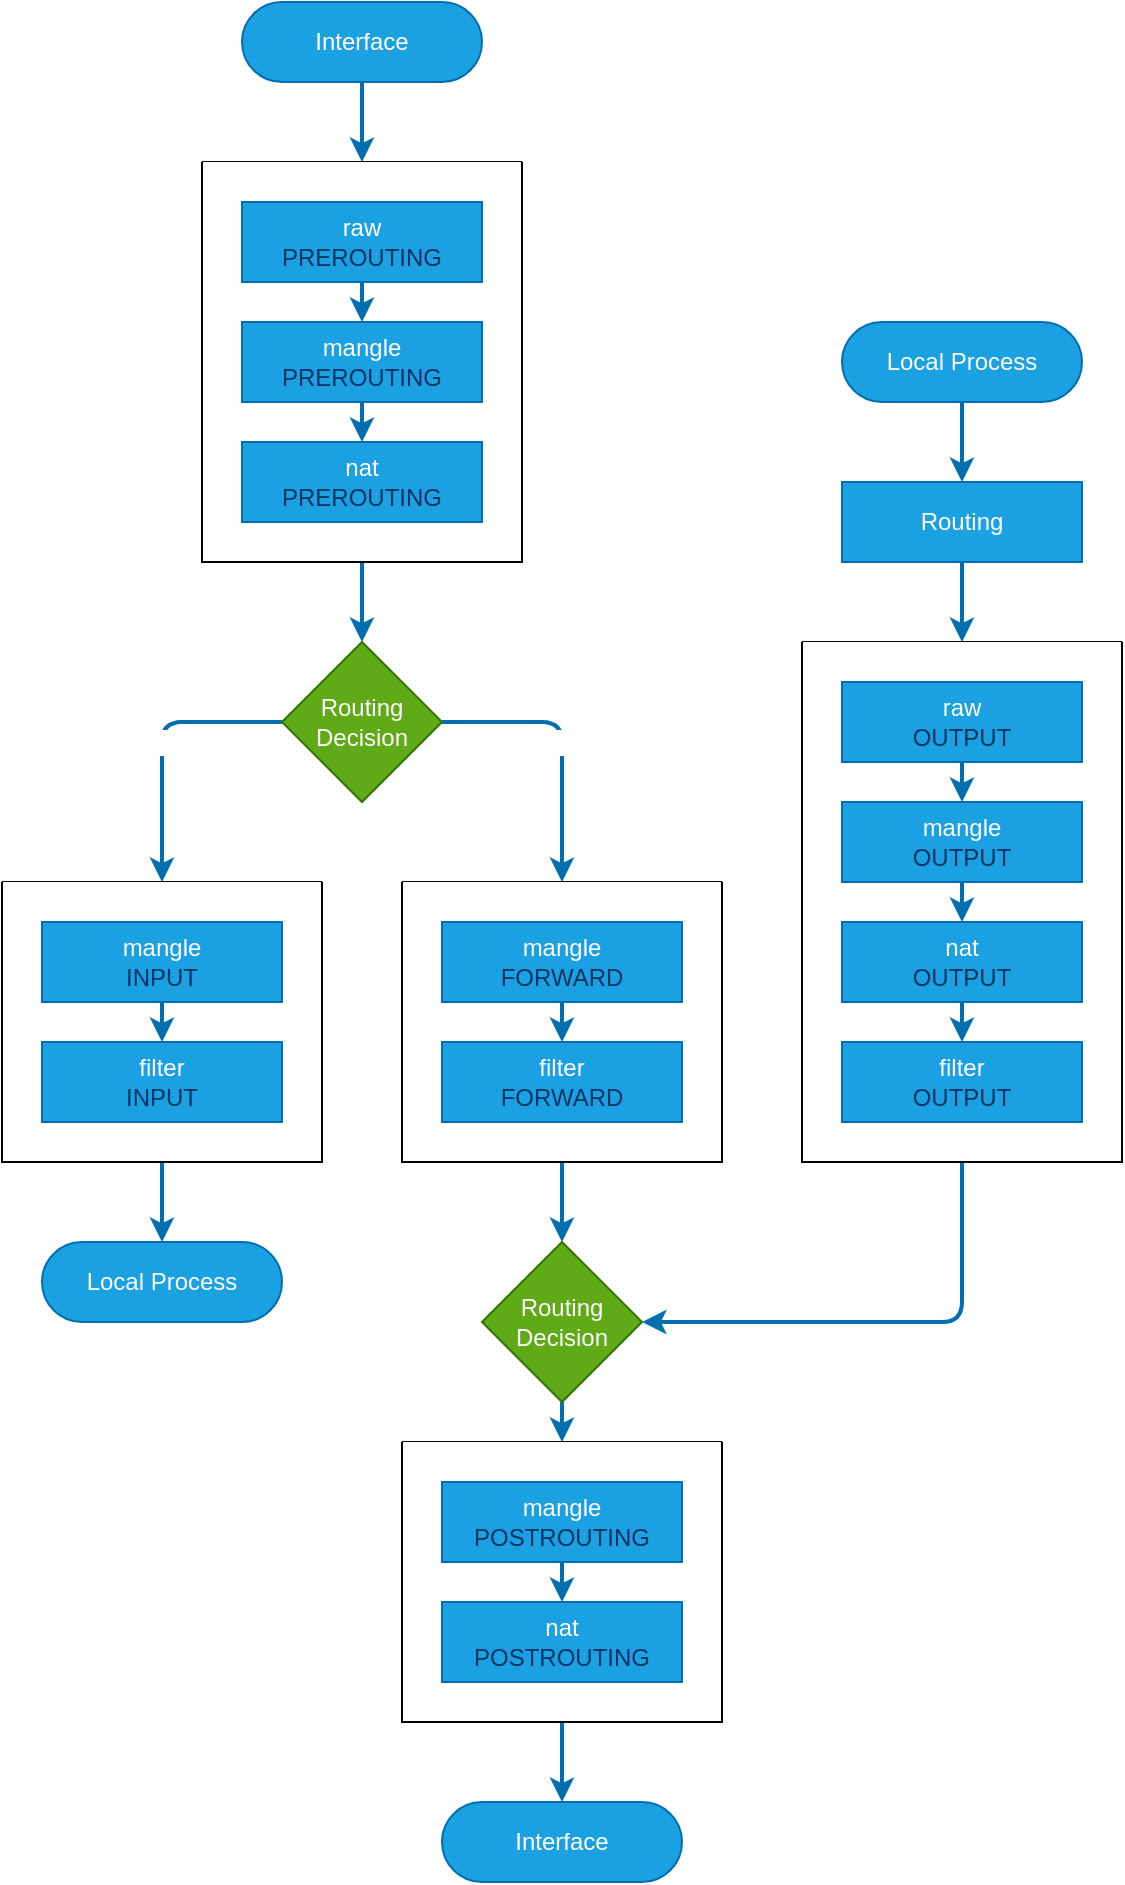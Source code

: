 <mxfile version="16.5.1" type="device"><diagram id="iVKvNydqrpsn_cPL59vF" name="Page-1"><mxGraphModel dx="1038" dy="649" grid="1" gridSize="10" guides="1" tooltips="1" connect="1" arrows="1" fold="1" page="1" pageScale="1" pageWidth="827" pageHeight="1169" math="0" shadow="0"><root><mxCell id="0"/><mxCell id="1" parent="0"/><mxCell id="UrAGfyBE7nW_V_V65HLk-4" style="edgeStyle=orthogonalEdgeStyle;rounded=1;orthogonalLoop=1;jettySize=auto;html=1;fillColor=#1ba1e2;strokeColor=#006EAF;strokeWidth=2;" parent="1" source="UrAGfyBE7nW_V_V65HLk-1" target="UrAGfyBE7nW_V_V65HLk-3" edge="1"><mxGeometry relative="1" as="geometry"/></mxCell><mxCell id="UrAGfyBE7nW_V_V65HLk-1" value="Interface" style="rounded=1;whiteSpace=wrap;html=1;arcSize=50;fillColor=#1ba1e2;fontColor=#ffffff;strokeColor=#006EAF;" parent="1" vertex="1"><mxGeometry x="240" y="40" width="120" height="40" as="geometry"/></mxCell><mxCell id="UrAGfyBE7nW_V_V65HLk-12" style="edgeStyle=orthogonalEdgeStyle;rounded=1;orthogonalLoop=1;jettySize=auto;html=1;fontColor=#808080;fillColor=#1ba1e2;strokeColor=#006EAF;strokeWidth=2;" parent="1" source="UrAGfyBE7nW_V_V65HLk-3" target="UrAGfyBE7nW_V_V65HLk-11" edge="1"><mxGeometry relative="1" as="geometry"/></mxCell><mxCell id="UrAGfyBE7nW_V_V65HLk-3" value="" style="swimlane;startSize=0;swimlaneFillColor=default;rounded=0;" parent="1" vertex="1"><mxGeometry x="220" y="120" width="160" height="200" as="geometry"/></mxCell><mxCell id="UrAGfyBE7nW_V_V65HLk-8" value="" style="edgeStyle=orthogonalEdgeStyle;rounded=1;orthogonalLoop=1;jettySize=auto;html=1;fillColor=#1ba1e2;strokeColor=#006EAF;strokeWidth=2;" parent="UrAGfyBE7nW_V_V65HLk-3" source="UrAGfyBE7nW_V_V65HLk-6" target="UrAGfyBE7nW_V_V65HLk-7" edge="1"><mxGeometry relative="1" as="geometry"/></mxCell><mxCell id="UrAGfyBE7nW_V_V65HLk-6" value="raw&lt;br&gt;&lt;font color=&quot;#003366&quot;&gt;PREROUTING&lt;/font&gt;" style="rounded=0;whiteSpace=wrap;html=1;fillColor=#1ba1e2;fontColor=#ffffff;strokeColor=#006EAF;" parent="UrAGfyBE7nW_V_V65HLk-3" vertex="1"><mxGeometry x="20" y="20" width="120" height="40" as="geometry"/></mxCell><mxCell id="UrAGfyBE7nW_V_V65HLk-10" value="" style="edgeStyle=orthogonalEdgeStyle;rounded=1;orthogonalLoop=1;jettySize=auto;html=1;fillColor=#1ba1e2;strokeColor=#006EAF;strokeWidth=2;" parent="UrAGfyBE7nW_V_V65HLk-3" source="UrAGfyBE7nW_V_V65HLk-7" target="UrAGfyBE7nW_V_V65HLk-9" edge="1"><mxGeometry relative="1" as="geometry"/></mxCell><mxCell id="UrAGfyBE7nW_V_V65HLk-7" value="mangle&lt;br&gt;&lt;span style=&quot;color: rgb(0 , 51 , 102)&quot;&gt;PREROUTING&lt;/span&gt;" style="whiteSpace=wrap;html=1;rounded=0;fillColor=#1ba1e2;fontColor=#ffffff;strokeColor=#006EAF;" parent="UrAGfyBE7nW_V_V65HLk-3" vertex="1"><mxGeometry x="20" y="80" width="120" height="40" as="geometry"/></mxCell><mxCell id="UrAGfyBE7nW_V_V65HLk-9" value="nat&lt;br&gt;&lt;span style=&quot;color: rgb(0 , 51 , 102)&quot;&gt;PREROUTING&lt;/span&gt;" style="whiteSpace=wrap;html=1;rounded=0;fillColor=#1ba1e2;fontColor=#ffffff;strokeColor=#006EAF;" parent="UrAGfyBE7nW_V_V65HLk-3" vertex="1"><mxGeometry x="20" y="140" width="120" height="40" as="geometry"/></mxCell><mxCell id="UrAGfyBE7nW_V_V65HLk-24" value="&amp;nbsp;Input&amp;nbsp;" style="edgeStyle=orthogonalEdgeStyle;rounded=1;orthogonalLoop=1;jettySize=auto;html=1;labelBorderColor=none;fontColor=#FFFFFF;exitX=0;exitY=0.5;exitDx=0;exitDy=0;fillColor=#1ba1e2;strokeColor=#006EAF;strokeWidth=2;" parent="1" source="UrAGfyBE7nW_V_V65HLk-11" target="UrAGfyBE7nW_V_V65HLk-20" edge="1"><mxGeometry relative="1" as="geometry"/></mxCell><mxCell id="UrAGfyBE7nW_V_V65HLk-36" value="&amp;nbsp;Forward&amp;nbsp;" style="edgeStyle=orthogonalEdgeStyle;rounded=1;orthogonalLoop=1;jettySize=auto;html=1;labelBorderColor=none;fontColor=#FFFFFF;exitX=1;exitY=0.5;exitDx=0;exitDy=0;fillColor=#1ba1e2;strokeColor=#006EAF;strokeWidth=2;" parent="1" source="UrAGfyBE7nW_V_V65HLk-11" target="UrAGfyBE7nW_V_V65HLk-31" edge="1"><mxGeometry relative="1" as="geometry"/></mxCell><mxCell id="UrAGfyBE7nW_V_V65HLk-11" value="Routing&lt;br&gt;Decision" style="rhombus;whiteSpace=wrap;html=1;fillColor=#60a917;fontColor=#ffffff;strokeColor=#2D7600;rounded=0;" parent="1" vertex="1"><mxGeometry x="260" y="360" width="80" height="80" as="geometry"/></mxCell><mxCell id="UrAGfyBE7nW_V_V65HLk-38" value="" style="edgeStyle=orthogonalEdgeStyle;rounded=1;orthogonalLoop=1;jettySize=auto;html=1;labelBorderColor=none;fontColor=#FFFFFF;fillColor=#1ba1e2;strokeColor=#006EAF;strokeWidth=2;" parent="1" source="UrAGfyBE7nW_V_V65HLk-20" target="UrAGfyBE7nW_V_V65HLk-37" edge="1"><mxGeometry relative="1" as="geometry"/></mxCell><mxCell id="UrAGfyBE7nW_V_V65HLk-20" value="" style="swimlane;startSize=0;fontColor=#808080;swimlaneFillColor=default;rounded=0;" parent="1" vertex="1"><mxGeometry x="120" y="480" width="160" height="140" as="geometry"/></mxCell><mxCell id="UrAGfyBE7nW_V_V65HLk-28" value="" style="edgeStyle=orthogonalEdgeStyle;rounded=1;orthogonalLoop=1;jettySize=auto;html=1;labelBorderColor=none;fontColor=#FFFFFF;fillColor=#1ba1e2;strokeColor=#006EAF;strokeWidth=2;" parent="UrAGfyBE7nW_V_V65HLk-20" source="UrAGfyBE7nW_V_V65HLk-25" target="UrAGfyBE7nW_V_V65HLk-27" edge="1"><mxGeometry relative="1" as="geometry"/></mxCell><mxCell id="UrAGfyBE7nW_V_V65HLk-25" value="mangle&lt;br&gt;&lt;font color=&quot;#003366&quot;&gt;INPUT&lt;/font&gt;" style="rounded=0;whiteSpace=wrap;html=1;fillColor=#1ba1e2;fontColor=#ffffff;strokeColor=#006EAF;" parent="UrAGfyBE7nW_V_V65HLk-20" vertex="1"><mxGeometry x="20" y="20" width="120" height="40" as="geometry"/></mxCell><mxCell id="UrAGfyBE7nW_V_V65HLk-27" value="filter&lt;br&gt;&lt;span style=&quot;color: rgb(0 , 51 , 102)&quot;&gt;INPUT&lt;/span&gt;" style="whiteSpace=wrap;html=1;fillColor=#1ba1e2;strokeColor=#006EAF;fontColor=#ffffff;rounded=0;" parent="UrAGfyBE7nW_V_V65HLk-20" vertex="1"><mxGeometry x="20" y="80" width="120" height="40" as="geometry"/></mxCell><mxCell id="UrAGfyBE7nW_V_V65HLk-40" value="" style="edgeStyle=orthogonalEdgeStyle;rounded=1;orthogonalLoop=1;jettySize=auto;html=1;labelBorderColor=none;fontColor=#FFFFFF;fillColor=#1ba1e2;strokeColor=#006EAF;strokeWidth=2;" parent="1" source="UrAGfyBE7nW_V_V65HLk-31" target="1-YvRG3jHaQwbiH5-5op-1" edge="1"><mxGeometry relative="1" as="geometry"/></mxCell><mxCell id="UrAGfyBE7nW_V_V65HLk-31" value="" style="swimlane;startSize=0;fontColor=#808080;swimlaneFillColor=default;rounded=0;" parent="1" vertex="1"><mxGeometry x="320" y="480" width="160" height="140" as="geometry"/></mxCell><mxCell id="UrAGfyBE7nW_V_V65HLk-33" value="" style="edgeStyle=orthogonalEdgeStyle;rounded=1;orthogonalLoop=1;jettySize=auto;html=1;labelBorderColor=none;fontColor=#FFFFFF;fillColor=#1ba1e2;strokeColor=#006EAF;strokeWidth=2;" parent="UrAGfyBE7nW_V_V65HLk-31" source="UrAGfyBE7nW_V_V65HLk-34" target="UrAGfyBE7nW_V_V65HLk-35" edge="1"><mxGeometry relative="1" as="geometry"/></mxCell><mxCell id="UrAGfyBE7nW_V_V65HLk-34" value="mangle&lt;br&gt;&lt;font color=&quot;#003366&quot;&gt;FORWARD&lt;/font&gt;" style="rounded=0;whiteSpace=wrap;html=1;fillColor=#1ba1e2;fontColor=#ffffff;strokeColor=#006EAF;" parent="UrAGfyBE7nW_V_V65HLk-31" vertex="1"><mxGeometry x="20" y="20" width="120" height="40" as="geometry"/></mxCell><mxCell id="UrAGfyBE7nW_V_V65HLk-35" value="filter&lt;br&gt;&lt;span style=&quot;color: rgb(0 , 51 , 102)&quot;&gt;FORWARD&lt;/span&gt;" style="whiteSpace=wrap;html=1;fillColor=#1ba1e2;strokeColor=#006EAF;fontColor=#ffffff;rounded=0;" parent="UrAGfyBE7nW_V_V65HLk-31" vertex="1"><mxGeometry x="20" y="80" width="120" height="40" as="geometry"/></mxCell><mxCell id="UrAGfyBE7nW_V_V65HLk-37" value="Local Process" style="rounded=1;whiteSpace=wrap;html=1;arcSize=50;fillColor=#1ba1e2;fontColor=#ffffff;strokeColor=#006EAF;" parent="1" vertex="1"><mxGeometry x="140" y="660" width="120" height="40" as="geometry"/></mxCell><mxCell id="UrAGfyBE7nW_V_V65HLk-65" style="edgeStyle=orthogonalEdgeStyle;rounded=1;orthogonalLoop=1;jettySize=auto;html=1;labelBorderColor=none;fontColor=#FFFFFF;fillColor=#1ba1e2;strokeColor=#006EAF;strokeWidth=2;" parent="1" source="1-YvRG3jHaQwbiH5-5op-1" target="UrAGfyBE7nW_V_V65HLk-59" edge="1"><mxGeometry relative="1" as="geometry"/></mxCell><mxCell id="UrAGfyBE7nW_V_V65HLk-49" value="" style="edgeStyle=orthogonalEdgeStyle;rounded=1;orthogonalLoop=1;jettySize=auto;html=1;labelBorderColor=none;fontColor=#FFFFFF;fillColor=#1ba1e2;strokeColor=#006EAF;strokeWidth=2;" parent="1" source="UrAGfyBE7nW_V_V65HLk-41" target="UrAGfyBE7nW_V_V65HLk-42" edge="1"><mxGeometry relative="1" as="geometry"/></mxCell><mxCell id="UrAGfyBE7nW_V_V65HLk-41" value="Local Process" style="rounded=1;whiteSpace=wrap;html=1;arcSize=50;fillColor=#1ba1e2;fontColor=#ffffff;strokeColor=#006EAF;" parent="1" vertex="1"><mxGeometry x="540" y="200" width="120" height="40" as="geometry"/></mxCell><mxCell id="UrAGfyBE7nW_V_V65HLk-51" style="edgeStyle=orthogonalEdgeStyle;rounded=1;orthogonalLoop=1;jettySize=auto;html=1;labelBorderColor=none;fontColor=#FFFFFF;fillColor=#1ba1e2;strokeColor=#006EAF;strokeWidth=2;" parent="1" source="UrAGfyBE7nW_V_V65HLk-42" target="UrAGfyBE7nW_V_V65HLk-44" edge="1"><mxGeometry relative="1" as="geometry"/></mxCell><mxCell id="UrAGfyBE7nW_V_V65HLk-42" value="Routing" style="whiteSpace=wrap;html=1;fontColor=#ffffff;fontStyle=0;startSize=0;swimlaneFillColor=default;fillColor=#1ba1e2;strokeColor=#006EAF;rounded=0;" parent="1" vertex="1"><mxGeometry x="540" y="280" width="120" height="40" as="geometry"/></mxCell><mxCell id="UrAGfyBE7nW_V_V65HLk-58" style="edgeStyle=orthogonalEdgeStyle;rounded=1;orthogonalLoop=1;jettySize=auto;html=1;labelBorderColor=none;fontColor=#FFFFFF;fillColor=#1ba1e2;strokeColor=#006EAF;strokeWidth=2;" parent="1" source="UrAGfyBE7nW_V_V65HLk-44" target="1-YvRG3jHaQwbiH5-5op-1" edge="1"><mxGeometry relative="1" as="geometry"><Array as="points"><mxPoint x="600" y="700"/></Array></mxGeometry></mxCell><mxCell id="UrAGfyBE7nW_V_V65HLk-44" value="" style="swimlane;startSize=0;fontColor=#808080;swimlaneFillColor=default;rounded=0;" parent="1" vertex="1"><mxGeometry x="520" y="360" width="160" height="260" as="geometry"/></mxCell><mxCell id="UrAGfyBE7nW_V_V65HLk-56" style="edgeStyle=orthogonalEdgeStyle;rounded=1;orthogonalLoop=1;jettySize=auto;html=1;labelBorderColor=none;fontColor=#FFFFFF;fillColor=#1ba1e2;strokeColor=#006EAF;strokeWidth=2;" parent="UrAGfyBE7nW_V_V65HLk-44" source="UrAGfyBE7nW_V_V65HLk-47" target="UrAGfyBE7nW_V_V65HLk-53" edge="1"><mxGeometry relative="1" as="geometry"/></mxCell><mxCell id="UrAGfyBE7nW_V_V65HLk-47" value="mangle&lt;br&gt;&lt;span style=&quot;color: rgb(0 , 51 , 102)&quot;&gt;OUTPUT&lt;/span&gt;" style="rounded=0;whiteSpace=wrap;html=1;fillColor=#1ba1e2;fontColor=#ffffff;strokeColor=#006EAF;" parent="UrAGfyBE7nW_V_V65HLk-44" vertex="1"><mxGeometry x="20" y="80" width="120" height="40" as="geometry"/></mxCell><mxCell id="UrAGfyBE7nW_V_V65HLk-48" value="filter&lt;br&gt;&lt;span style=&quot;color: rgb(0 , 51 , 102)&quot;&gt;OUTPUT&lt;/span&gt;" style="whiteSpace=wrap;html=1;fillColor=#1ba1e2;strokeColor=#006EAF;fontColor=#ffffff;rounded=0;" parent="UrAGfyBE7nW_V_V65HLk-44" vertex="1"><mxGeometry x="20" y="200" width="120" height="40" as="geometry"/></mxCell><mxCell id="UrAGfyBE7nW_V_V65HLk-55" style="edgeStyle=orthogonalEdgeStyle;rounded=1;orthogonalLoop=1;jettySize=auto;html=1;labelBorderColor=none;fontColor=#FFFFFF;fillColor=#1ba1e2;strokeColor=#006EAF;strokeWidth=2;" parent="UrAGfyBE7nW_V_V65HLk-44" source="UrAGfyBE7nW_V_V65HLk-52" target="UrAGfyBE7nW_V_V65HLk-47" edge="1"><mxGeometry relative="1" as="geometry"/></mxCell><mxCell id="UrAGfyBE7nW_V_V65HLk-52" value="raw&lt;br&gt;&lt;font color=&quot;#003366&quot;&gt;OUTPUT&lt;/font&gt;" style="rounded=0;whiteSpace=wrap;html=1;fillColor=#1ba1e2;fontColor=#ffffff;strokeColor=#006EAF;" parent="UrAGfyBE7nW_V_V65HLk-44" vertex="1"><mxGeometry x="20" y="20" width="120" height="40" as="geometry"/></mxCell><mxCell id="UrAGfyBE7nW_V_V65HLk-57" style="edgeStyle=orthogonalEdgeStyle;rounded=1;orthogonalLoop=1;jettySize=auto;html=1;labelBorderColor=none;fontColor=#FFFFFF;fillColor=#1ba1e2;strokeColor=#006EAF;strokeWidth=2;" parent="UrAGfyBE7nW_V_V65HLk-44" source="UrAGfyBE7nW_V_V65HLk-53" target="UrAGfyBE7nW_V_V65HLk-48" edge="1"><mxGeometry relative="1" as="geometry"/></mxCell><mxCell id="UrAGfyBE7nW_V_V65HLk-53" value="nat&lt;br&gt;&lt;span style=&quot;color: rgb(0 , 51 , 102)&quot;&gt;OUTPUT&lt;/span&gt;" style="rounded=0;whiteSpace=wrap;html=1;fillColor=#1ba1e2;fontColor=#ffffff;strokeColor=#006EAF;" parent="UrAGfyBE7nW_V_V65HLk-44" vertex="1"><mxGeometry x="20" y="140" width="120" height="40" as="geometry"/></mxCell><mxCell id="UrAGfyBE7nW_V_V65HLk-67" style="edgeStyle=orthogonalEdgeStyle;rounded=1;orthogonalLoop=1;jettySize=auto;html=1;labelBorderColor=none;fontColor=#FFFFFF;fillColor=#1ba1e2;strokeColor=#006EAF;strokeWidth=2;" parent="1" source="UrAGfyBE7nW_V_V65HLk-59" target="UrAGfyBE7nW_V_V65HLk-66" edge="1"><mxGeometry relative="1" as="geometry"/></mxCell><mxCell id="UrAGfyBE7nW_V_V65HLk-59" value="" style="swimlane;startSize=0;fontColor=#808080;swimlaneFillColor=default;rounded=0;" parent="1" vertex="1"><mxGeometry x="320" y="760" width="160" height="140" as="geometry"/></mxCell><mxCell id="UrAGfyBE7nW_V_V65HLk-61" value="" style="edgeStyle=orthogonalEdgeStyle;rounded=1;orthogonalLoop=1;jettySize=auto;html=1;labelBorderColor=none;fontColor=#FFFFFF;fillColor=#1ba1e2;strokeColor=#006EAF;strokeWidth=2;" parent="UrAGfyBE7nW_V_V65HLk-59" source="UrAGfyBE7nW_V_V65HLk-62" target="UrAGfyBE7nW_V_V65HLk-63" edge="1"><mxGeometry relative="1" as="geometry"/></mxCell><mxCell id="UrAGfyBE7nW_V_V65HLk-62" value="mangle&lt;br&gt;&lt;font color=&quot;#003366&quot;&gt;POSTROUTING&lt;/font&gt;" style="rounded=0;whiteSpace=wrap;html=1;fillColor=#1ba1e2;fontColor=#ffffff;strokeColor=#006EAF;" parent="UrAGfyBE7nW_V_V65HLk-59" vertex="1"><mxGeometry x="20" y="20" width="120" height="40" as="geometry"/></mxCell><mxCell id="UrAGfyBE7nW_V_V65HLk-63" value="nat&lt;br&gt;&lt;span style=&quot;color: rgb(0 , 51 , 102)&quot;&gt;POSTROUTING&lt;/span&gt;" style="whiteSpace=wrap;html=1;fillColor=#1ba1e2;strokeColor=#006EAF;fontColor=#ffffff;rounded=0;" parent="UrAGfyBE7nW_V_V65HLk-59" vertex="1"><mxGeometry x="20" y="80" width="120" height="40" as="geometry"/></mxCell><mxCell id="UrAGfyBE7nW_V_V65HLk-66" value="Interface" style="rounded=1;whiteSpace=wrap;html=1;arcSize=50;fillColor=#1ba1e2;fontColor=#ffffff;strokeColor=#006EAF;glass=0;sketch=0;" parent="1" vertex="1"><mxGeometry x="340" y="940" width="120" height="40" as="geometry"/></mxCell><mxCell id="1-YvRG3jHaQwbiH5-5op-1" value="Routing&lt;br&gt;Decision" style="rhombus;whiteSpace=wrap;html=1;fillColor=#60a917;fontColor=#ffffff;strokeColor=#2D7600;rounded=0;sketch=0;" vertex="1" parent="1"><mxGeometry x="360" y="660" width="80" height="80" as="geometry"/></mxCell></root></mxGraphModel></diagram></mxfile>